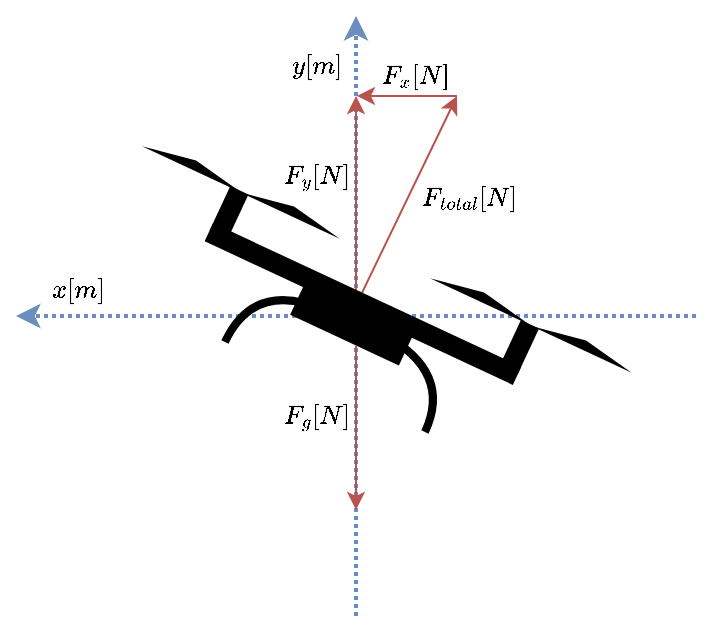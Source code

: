 <mxfile version="22.1.16" type="device">
  <diagram name="Page-1" id="kiWLOuEyL9WehnxS1dk0">
    <mxGraphModel dx="788" dy="549" grid="1" gridSize="5" guides="1" tooltips="1" connect="1" arrows="1" fold="1" page="1" pageScale="1" pageWidth="1100" pageHeight="850" math="1" shadow="0">
      <root>
        <mxCell id="0" />
        <mxCell id="1" parent="0" />
        <mxCell id="ZG1r2S1B5wGCzoCr1zXy-89" value="" style="group" vertex="1" connectable="0" parent="1">
          <mxGeometry x="380" y="275" width="340" height="300" as="geometry" />
        </mxCell>
        <mxCell id="ZG1r2S1B5wGCzoCr1zXy-80" value="" style="endArrow=classic;html=1;rounded=0;fillColor=#dae8fc;strokeColor=#6c8ebf;strokeWidth=2;dashed=1;dashPattern=1 1;" edge="1" parent="ZG1r2S1B5wGCzoCr1zXy-89">
          <mxGeometry width="50" height="50" relative="1" as="geometry">
            <mxPoint x="340" y="150" as="sourcePoint" />
            <mxPoint y="150" as="targetPoint" />
          </mxGeometry>
        </mxCell>
        <mxCell id="ZG1r2S1B5wGCzoCr1zXy-81" value="$$x [m]$$" style="edgeLabel;html=1;align=center;verticalAlign=middle;resizable=0;points=[];labelBackgroundColor=none;container=0;" vertex="1" connectable="0" parent="ZG1r2S1B5wGCzoCr1zXy-80">
          <mxGeometry x="0.885" y="-4" relative="1" as="geometry">
            <mxPoint x="11" y="-9" as="offset" />
          </mxGeometry>
        </mxCell>
        <mxCell id="ZG1r2S1B5wGCzoCr1zXy-82" value="" style="endArrow=classic;html=1;rounded=0;fillColor=#dae8fc;strokeColor=#6c8ebf;strokeWidth=2;dashed=1;dashPattern=1 1;" edge="1" parent="ZG1r2S1B5wGCzoCr1zXy-89">
          <mxGeometry width="50" height="50" relative="1" as="geometry">
            <mxPoint x="170" y="300" as="sourcePoint" />
            <mxPoint x="170" as="targetPoint" />
          </mxGeometry>
        </mxCell>
        <mxCell id="ZG1r2S1B5wGCzoCr1zXy-83" value="$$y [m]$$" style="edgeLabel;html=1;align=center;verticalAlign=middle;resizable=0;points=[];labelBackgroundColor=none;container=0;" vertex="1" connectable="0" parent="ZG1r2S1B5wGCzoCr1zXy-82">
          <mxGeometry x="0.732" y="1" relative="1" as="geometry">
            <mxPoint x="-19" y="-15" as="offset" />
          </mxGeometry>
        </mxCell>
        <mxCell id="ohyoiKfKWggCAtSfVyeH-49" value="" style="endArrow=classic;html=1;rounded=0;fillColor=#f8cecc;strokeColor=#b85450;" parent="ZG1r2S1B5wGCzoCr1zXy-89" edge="1">
          <mxGeometry width="50" height="50" relative="1" as="geometry">
            <mxPoint x="220.48" y="40" as="sourcePoint" />
            <mxPoint x="170.48" y="40" as="targetPoint" />
          </mxGeometry>
        </mxCell>
        <mxCell id="ohyoiKfKWggCAtSfVyeH-50" value="$$F_{x} [N]$$" style="edgeLabel;html=1;align=center;verticalAlign=middle;resizable=0;points=[];rotation=0;labelBackgroundColor=none;container=0;" parent="ohyoiKfKWggCAtSfVyeH-49" vertex="1" connectable="0">
          <mxGeometry x="0.159" y="-3" relative="1" as="geometry">
            <mxPoint x="7" y="-7" as="offset" />
          </mxGeometry>
        </mxCell>
        <mxCell id="ohyoiKfKWggCAtSfVyeH-51" value="" style="endArrow=classic;html=1;rounded=0;fillColor=#f8cecc;strokeColor=#b85450;" parent="ZG1r2S1B5wGCzoCr1zXy-89" edge="1">
          <mxGeometry width="50" height="50" relative="1" as="geometry">
            <mxPoint x="170" y="138" as="sourcePoint" />
            <mxPoint x="170" y="40" as="targetPoint" />
          </mxGeometry>
        </mxCell>
        <mxCell id="ohyoiKfKWggCAtSfVyeH-52" value="$$F_{y} [N]$$" style="edgeLabel;html=1;align=center;verticalAlign=middle;resizable=0;points=[];rotation=0;labelBackgroundColor=none;container=0;" parent="ohyoiKfKWggCAtSfVyeH-51" vertex="1" connectable="0">
          <mxGeometry x="0.159" y="-3" relative="1" as="geometry">
            <mxPoint x="-23" y="-1" as="offset" />
          </mxGeometry>
        </mxCell>
        <mxCell id="ohyoiKfKWggCAtSfVyeH-27" value="" style="endArrow=classic;html=1;rounded=0;fillColor=#f8cecc;strokeColor=#b85450;" parent="ZG1r2S1B5wGCzoCr1zXy-89" edge="1">
          <mxGeometry width="50" height="50" relative="1" as="geometry">
            <mxPoint x="165.48" y="154" as="sourcePoint" />
            <mxPoint x="220.48" y="40" as="targetPoint" />
          </mxGeometry>
        </mxCell>
        <mxCell id="ohyoiKfKWggCAtSfVyeH-29" value="$$F_{total} [N]$$" style="edgeLabel;html=1;align=center;verticalAlign=middle;resizable=0;points=[];rotation=0;labelBackgroundColor=none;container=0;" parent="ohyoiKfKWggCAtSfVyeH-27" vertex="1" connectable="0">
          <mxGeometry x="0.159" y="-3" relative="1" as="geometry">
            <mxPoint x="26" y="2" as="offset" />
          </mxGeometry>
        </mxCell>
        <mxCell id="ohyoiKfKWggCAtSfVyeH-60" value="" style="endArrow=classic;html=1;rounded=0;fillColor=#f8cecc;strokeColor=#b85450;" parent="ZG1r2S1B5wGCzoCr1zXy-89" edge="1">
          <mxGeometry width="50" height="50" relative="1" as="geometry">
            <mxPoint x="170" y="165" as="sourcePoint" />
            <mxPoint x="170" y="247" as="targetPoint" />
          </mxGeometry>
        </mxCell>
        <mxCell id="ohyoiKfKWggCAtSfVyeH-61" value="$$F_{g} [N]$$" style="edgeLabel;html=1;align=center;verticalAlign=middle;resizable=0;points=[];rotation=0;labelBackgroundColor=none;container=0;" parent="ohyoiKfKWggCAtSfVyeH-60" vertex="1" connectable="0">
          <mxGeometry x="0.159" y="-3" relative="1" as="geometry">
            <mxPoint x="-17" y="-13" as="offset" />
          </mxGeometry>
        </mxCell>
        <mxCell id="ohyoiKfKWggCAtSfVyeH-12" value="" style="rounded=0;whiteSpace=wrap;html=1;strokeColor=none;fillStyle=auto;fillColor=#000000;rotation=25;container=0;" parent="ZG1r2S1B5wGCzoCr1zXy-89" vertex="1">
          <mxGeometry x="138.48" y="143" width="60" height="20" as="geometry" />
        </mxCell>
        <mxCell id="ohyoiKfKWggCAtSfVyeH-13" value="" style="rounded=0;whiteSpace=wrap;html=1;strokeColor=none;fillColor=#000000;rotation=25;container=0;" parent="ZG1r2S1B5wGCzoCr1zXy-89" vertex="1">
          <mxGeometry x="88.48" y="139" width="170" height="10" as="geometry" />
        </mxCell>
        <mxCell id="ohyoiKfKWggCAtSfVyeH-14" value="" style="rounded=0;whiteSpace=wrap;html=1;strokeColor=none;fillColor=#000000;rotation=25;container=0;" parent="ZG1r2S1B5wGCzoCr1zXy-89" vertex="1">
          <mxGeometry x="246.78" y="153" width="10" height="24.69" as="geometry" />
        </mxCell>
        <mxCell id="ohyoiKfKWggCAtSfVyeH-16" value="" style="rounded=0;whiteSpace=wrap;html=1;strokeColor=none;fillColor=#000000;rotation=25;container=0;" parent="ZG1r2S1B5wGCzoCr1zXy-89" vertex="1">
          <mxGeometry x="101.48" y="86" width="10" height="24.69" as="geometry" />
        </mxCell>
        <mxCell id="ohyoiKfKWggCAtSfVyeH-18" value="" style="triangle;whiteSpace=wrap;html=1;rotation=-65;strokeColor=none;fillColor=#000000;container=0;" parent="ZG1r2S1B5wGCzoCr1zXy-89" vertex="1">
          <mxGeometry x="135.48" y="70" width="5" height="55" as="geometry" />
        </mxCell>
        <mxCell id="ohyoiKfKWggCAtSfVyeH-20" value="" style="triangle;whiteSpace=wrap;html=1;rotation=-65;strokeColor=none;fillColor=#000000;container=0;" parent="ZG1r2S1B5wGCzoCr1zXy-89" vertex="1">
          <mxGeometry x="86.48" y="47" width="5" height="55" as="geometry" />
        </mxCell>
        <mxCell id="ohyoiKfKWggCAtSfVyeH-21" value="" style="triangle;whiteSpace=wrap;html=1;rotation=-65;strokeColor=none;fillColor=#000000;container=0;" parent="ZG1r2S1B5wGCzoCr1zXy-89" vertex="1">
          <mxGeometry x="281.48" y="137" width="5" height="55" as="geometry" />
        </mxCell>
        <mxCell id="ohyoiKfKWggCAtSfVyeH-22" value="" style="triangle;whiteSpace=wrap;html=1;rotation=-65;strokeColor=none;fillColor=#000000;container=0;" parent="ZG1r2S1B5wGCzoCr1zXy-89" vertex="1">
          <mxGeometry x="230.48" y="113" width="5" height="55" as="geometry" />
        </mxCell>
        <mxCell id="ohyoiKfKWggCAtSfVyeH-24" value="" style="curved=1;endArrow=none;html=1;rounded=0;endFill=0;strokeWidth=4;" parent="ZG1r2S1B5wGCzoCr1zXy-89" edge="1">
          <mxGeometry width="50" height="50" relative="1" as="geometry">
            <mxPoint x="104.48" y="163" as="sourcePoint" />
            <mxPoint x="156.48" y="148" as="targetPoint" />
            <Array as="points">
              <mxPoint x="119.48" y="131" />
            </Array>
          </mxGeometry>
        </mxCell>
        <mxCell id="ohyoiKfKWggCAtSfVyeH-25" value="" style="curved=1;endArrow=none;html=1;rounded=0;endFill=0;strokeWidth=4;" parent="ZG1r2S1B5wGCzoCr1zXy-89" edge="1">
          <mxGeometry width="50" height="50" relative="1" as="geometry">
            <mxPoint x="204.48" y="208" as="sourcePoint" />
            <mxPoint x="183.48" y="159" as="targetPoint" />
            <Array as="points">
              <mxPoint x="218.48" y="178" />
            </Array>
          </mxGeometry>
        </mxCell>
      </root>
    </mxGraphModel>
  </diagram>
</mxfile>
